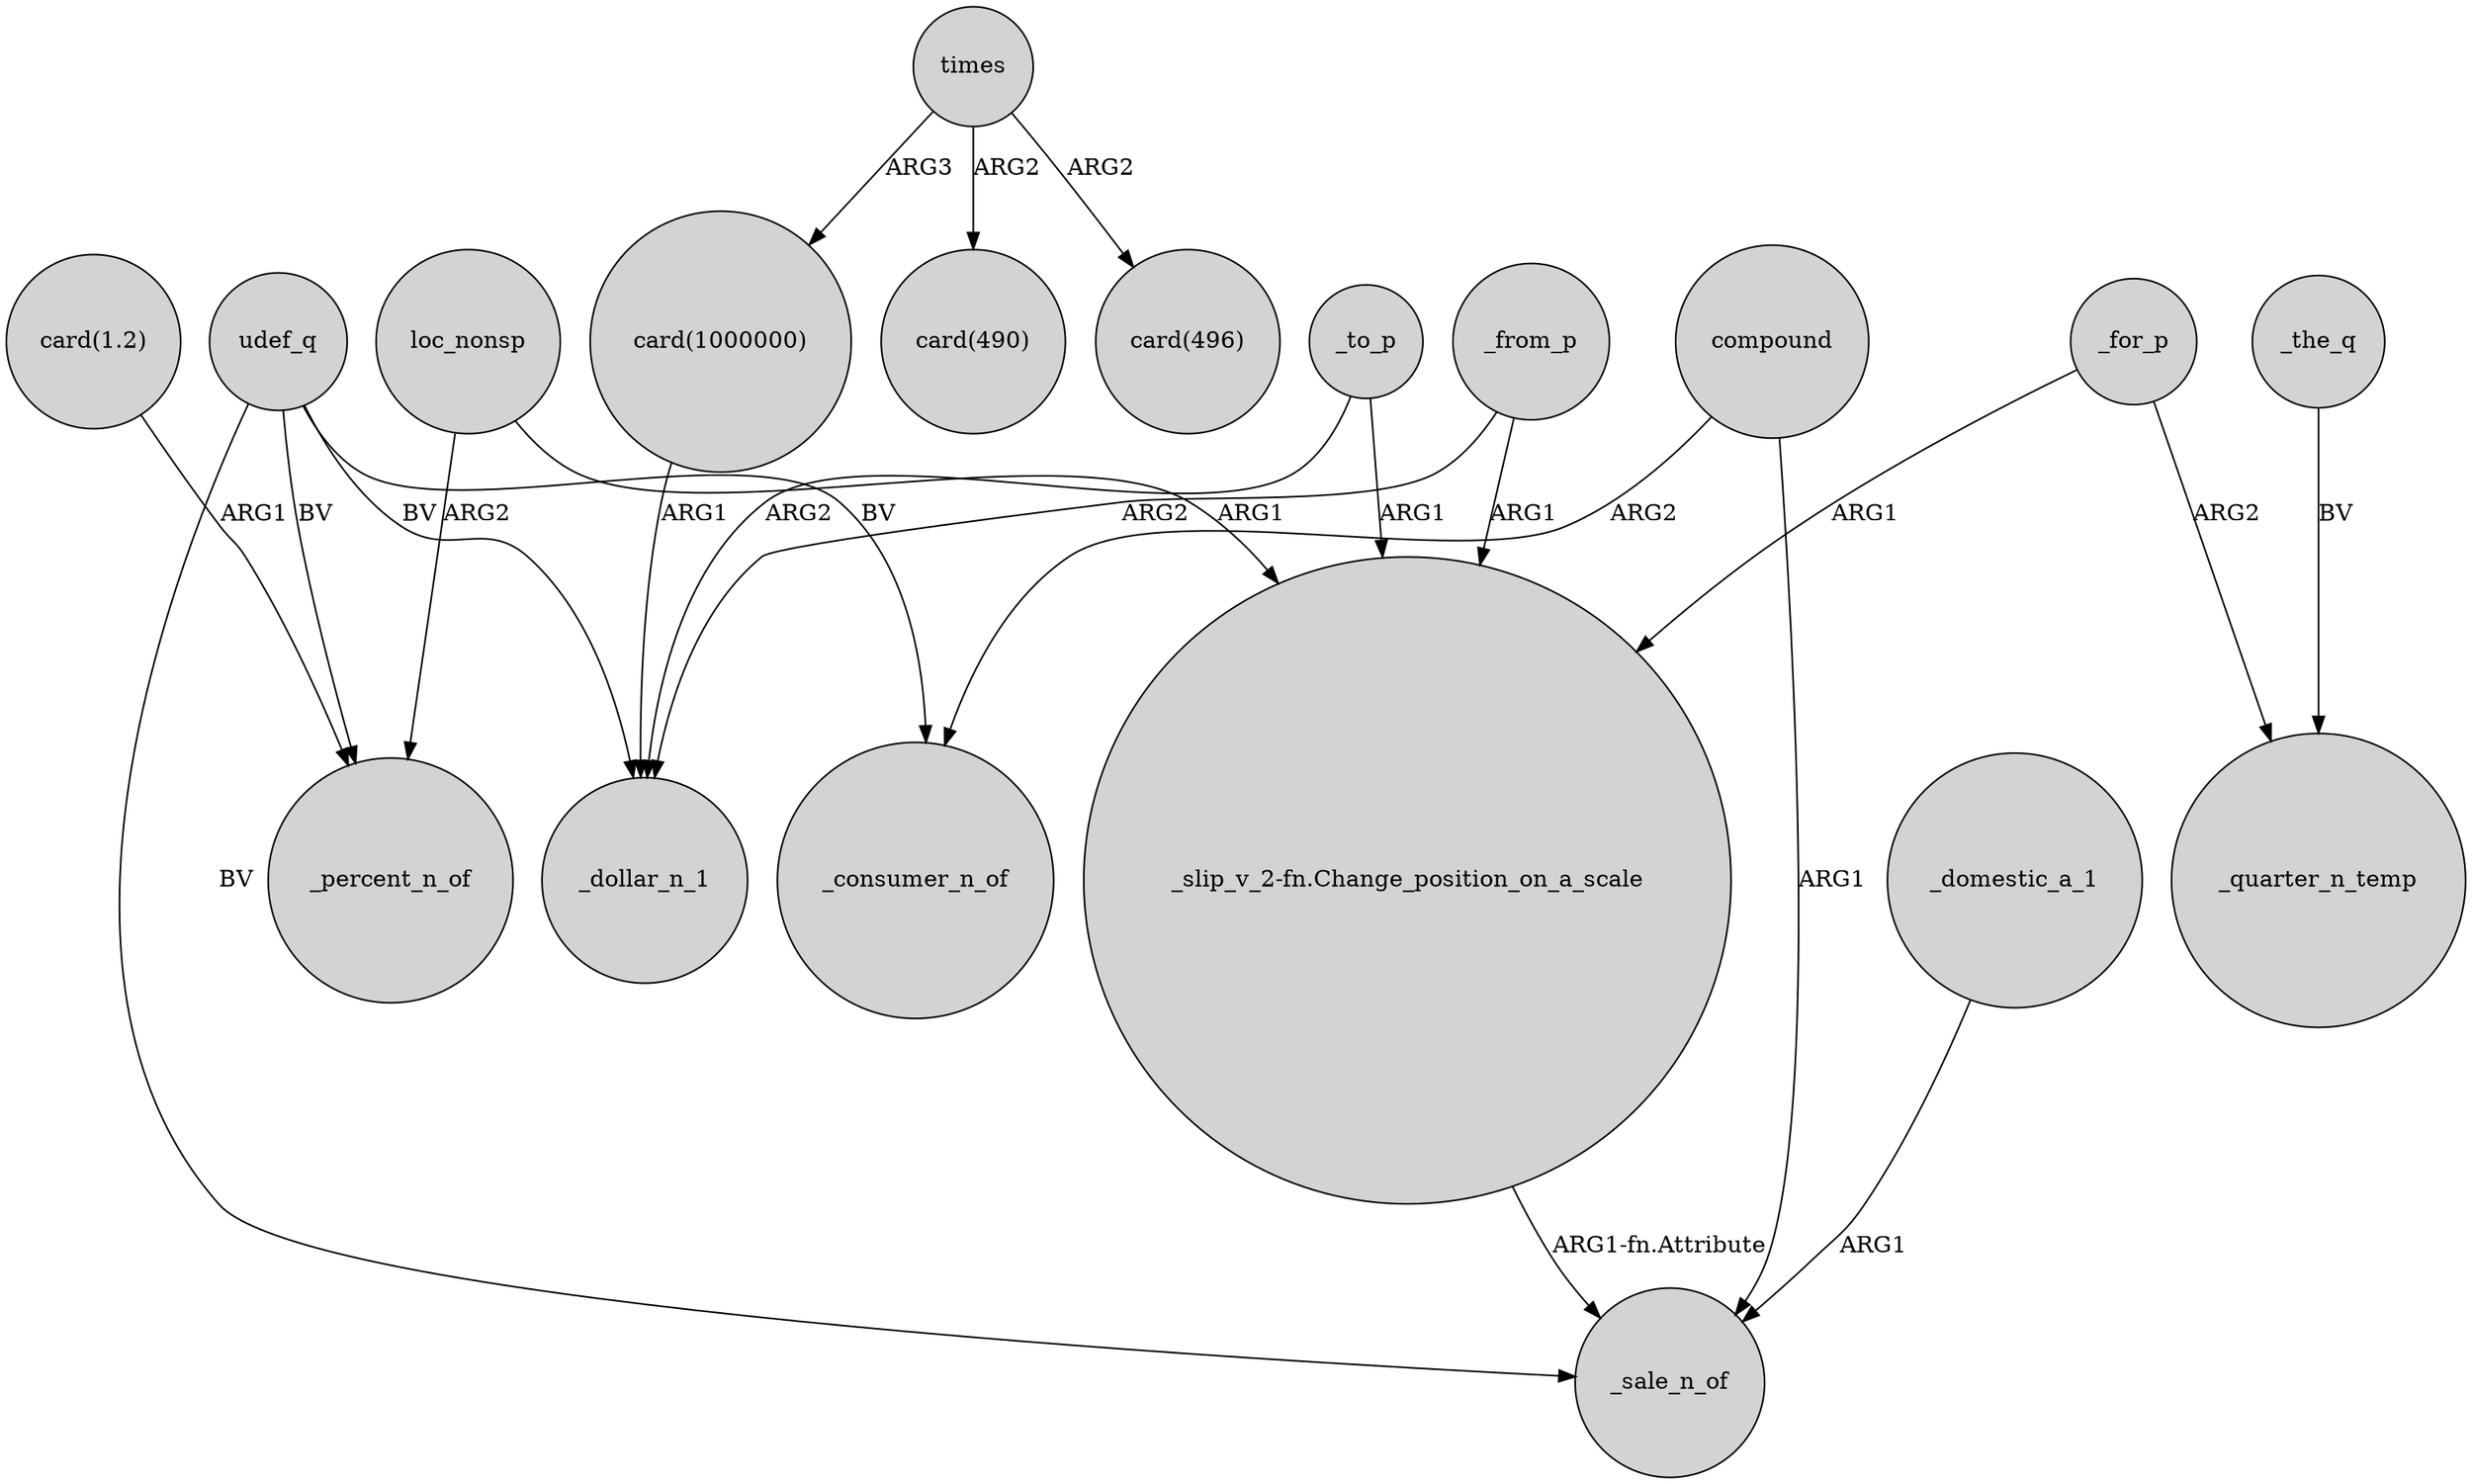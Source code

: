 digraph {
	node [shape=circle style=filled]
	"card(1.2)" -> _percent_n_of [label=ARG1]
	_from_p -> "_slip_v_2-fn.Change_position_on_a_scale" [label=ARG1]
	_the_q -> _quarter_n_temp [label=BV]
	times -> "card(1000000)" [label=ARG3]
	times -> "card(490)" [label=ARG2]
	udef_q -> _sale_n_of [label=BV]
	_to_p -> _dollar_n_1 [label=ARG2]
	_for_p -> "_slip_v_2-fn.Change_position_on_a_scale" [label=ARG1]
	loc_nonsp -> "_slip_v_2-fn.Change_position_on_a_scale" [label=ARG1]
	_to_p -> "_slip_v_2-fn.Change_position_on_a_scale" [label=ARG1]
	_for_p -> _quarter_n_temp [label=ARG2]
	udef_q -> _percent_n_of [label=BV]
	udef_q -> _dollar_n_1 [label=BV]
	"_slip_v_2-fn.Change_position_on_a_scale" -> _sale_n_of [label="ARG1-fn.Attribute"]
	"card(1000000)" -> _dollar_n_1 [label=ARG1]
	times -> "card(496)" [label=ARG2]
	udef_q -> _consumer_n_of [label=BV]
	_domestic_a_1 -> _sale_n_of [label=ARG1]
	compound -> _consumer_n_of [label=ARG2]
	_from_p -> _dollar_n_1 [label=ARG2]
	compound -> _sale_n_of [label=ARG1]
	loc_nonsp -> _percent_n_of [label=ARG2]
}
